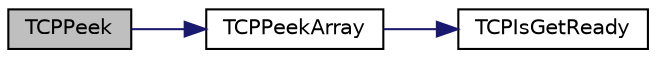 digraph "TCPPeek"
{
  edge [fontname="Helvetica",fontsize="10",labelfontname="Helvetica",labelfontsize="10"];
  node [fontname="Helvetica",fontsize="10",shape=record];
  rankdir="LR";
  Node1 [label="TCPPeek",height=0.2,width=0.4,color="black", fillcolor="grey75", style="filled", fontcolor="black"];
  Node1 -> Node2 [color="midnightblue",fontsize="10",style="solid",fontname="Helvetica"];
  Node2 [label="TCPPeekArray",height=0.2,width=0.4,color="black", fillcolor="white", style="filled",URL="$_t_c_p_8c.html#ac2c356648731743c25b7588ac42f1216"];
  Node2 -> Node3 [color="midnightblue",fontsize="10",style="solid",fontname="Helvetica"];
  Node3 [label="TCPIsGetReady",height=0.2,width=0.4,color="black", fillcolor="white", style="filled",URL="$_t_c_p_8c.html#a9fbb66288f62395d4b85180958dc3f85"];
}
